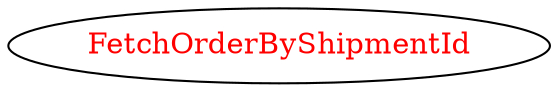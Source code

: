 digraph dependencyGraph {
 concentrate=true;
 ranksep="2.0";
 rankdir="LR"; 
 splines="ortho";
"FetchOrderByShipmentId" [fontcolor="red"];
}